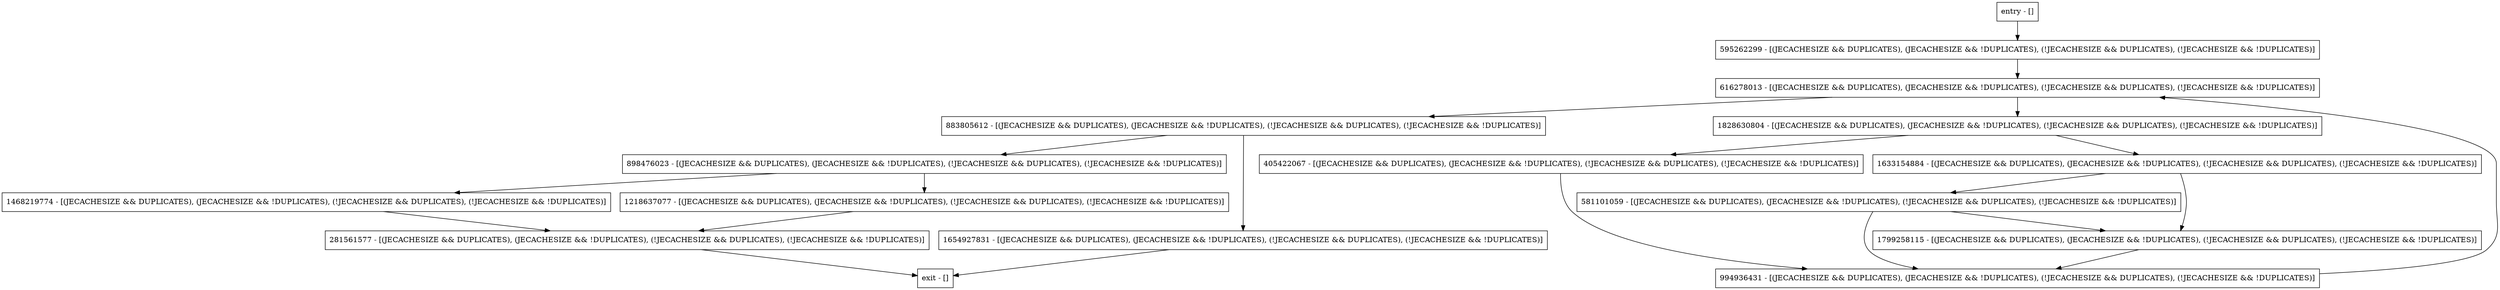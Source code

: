 digraph getMinExpiration {
node [shape=record];
898476023 [label="898476023 - [(JECACHESIZE && DUPLICATES), (JECACHESIZE && !DUPLICATES), (!JECACHESIZE && DUPLICATES), (!JECACHESIZE && !DUPLICATES)]"];
281561577 [label="281561577 - [(JECACHESIZE && DUPLICATES), (JECACHESIZE && !DUPLICATES), (!JECACHESIZE && DUPLICATES), (!JECACHESIZE && !DUPLICATES)]"];
1654927831 [label="1654927831 - [(JECACHESIZE && DUPLICATES), (JECACHESIZE && !DUPLICATES), (!JECACHESIZE && DUPLICATES), (!JECACHESIZE && !DUPLICATES)]"];
994936431 [label="994936431 - [(JECACHESIZE && DUPLICATES), (JECACHESIZE && !DUPLICATES), (!JECACHESIZE && DUPLICATES), (!JECACHESIZE && !DUPLICATES)]"];
1799258115 [label="1799258115 - [(JECACHESIZE && DUPLICATES), (JECACHESIZE && !DUPLICATES), (!JECACHESIZE && DUPLICATES), (!JECACHESIZE && !DUPLICATES)]"];
581101059 [label="581101059 - [(JECACHESIZE && DUPLICATES), (JECACHESIZE && !DUPLICATES), (!JECACHESIZE && DUPLICATES), (!JECACHESIZE && !DUPLICATES)]"];
883805612 [label="883805612 - [(JECACHESIZE && DUPLICATES), (JECACHESIZE && !DUPLICATES), (!JECACHESIZE && DUPLICATES), (!JECACHESIZE && !DUPLICATES)]"];
405422067 [label="405422067 - [(JECACHESIZE && DUPLICATES), (JECACHESIZE && !DUPLICATES), (!JECACHESIZE && DUPLICATES), (!JECACHESIZE && !DUPLICATES)]"];
1468219774 [label="1468219774 - [(JECACHESIZE && DUPLICATES), (JECACHESIZE && !DUPLICATES), (!JECACHESIZE && DUPLICATES), (!JECACHESIZE && !DUPLICATES)]"];
1218637077 [label="1218637077 - [(JECACHESIZE && DUPLICATES), (JECACHESIZE && !DUPLICATES), (!JECACHESIZE && DUPLICATES), (!JECACHESIZE && !DUPLICATES)]"];
595262299 [label="595262299 - [(JECACHESIZE && DUPLICATES), (JECACHESIZE && !DUPLICATES), (!JECACHESIZE && DUPLICATES), (!JECACHESIZE && !DUPLICATES)]"];
entry [label="entry - []"];
exit [label="exit - []"];
1633154884 [label="1633154884 - [(JECACHESIZE && DUPLICATES), (JECACHESIZE && !DUPLICATES), (!JECACHESIZE && DUPLICATES), (!JECACHESIZE && !DUPLICATES)]"];
616278013 [label="616278013 - [(JECACHESIZE && DUPLICATES), (JECACHESIZE && !DUPLICATES), (!JECACHESIZE && DUPLICATES), (!JECACHESIZE && !DUPLICATES)]"];
1828630804 [label="1828630804 - [(JECACHESIZE && DUPLICATES), (JECACHESIZE && !DUPLICATES), (!JECACHESIZE && DUPLICATES), (!JECACHESIZE && !DUPLICATES)]"];
entry;
exit;
898476023 -> 1468219774;
898476023 -> 1218637077;
281561577 -> exit;
1654927831 -> exit;
994936431 -> 616278013;
1799258115 -> 994936431;
581101059 -> 994936431;
581101059 -> 1799258115;
883805612 -> 898476023;
883805612 -> 1654927831;
405422067 -> 994936431;
1468219774 -> 281561577;
1218637077 -> 281561577;
595262299 -> 616278013;
entry -> 595262299;
1633154884 -> 1799258115;
1633154884 -> 581101059;
616278013 -> 883805612;
616278013 -> 1828630804;
1828630804 -> 1633154884;
1828630804 -> 405422067;
}
